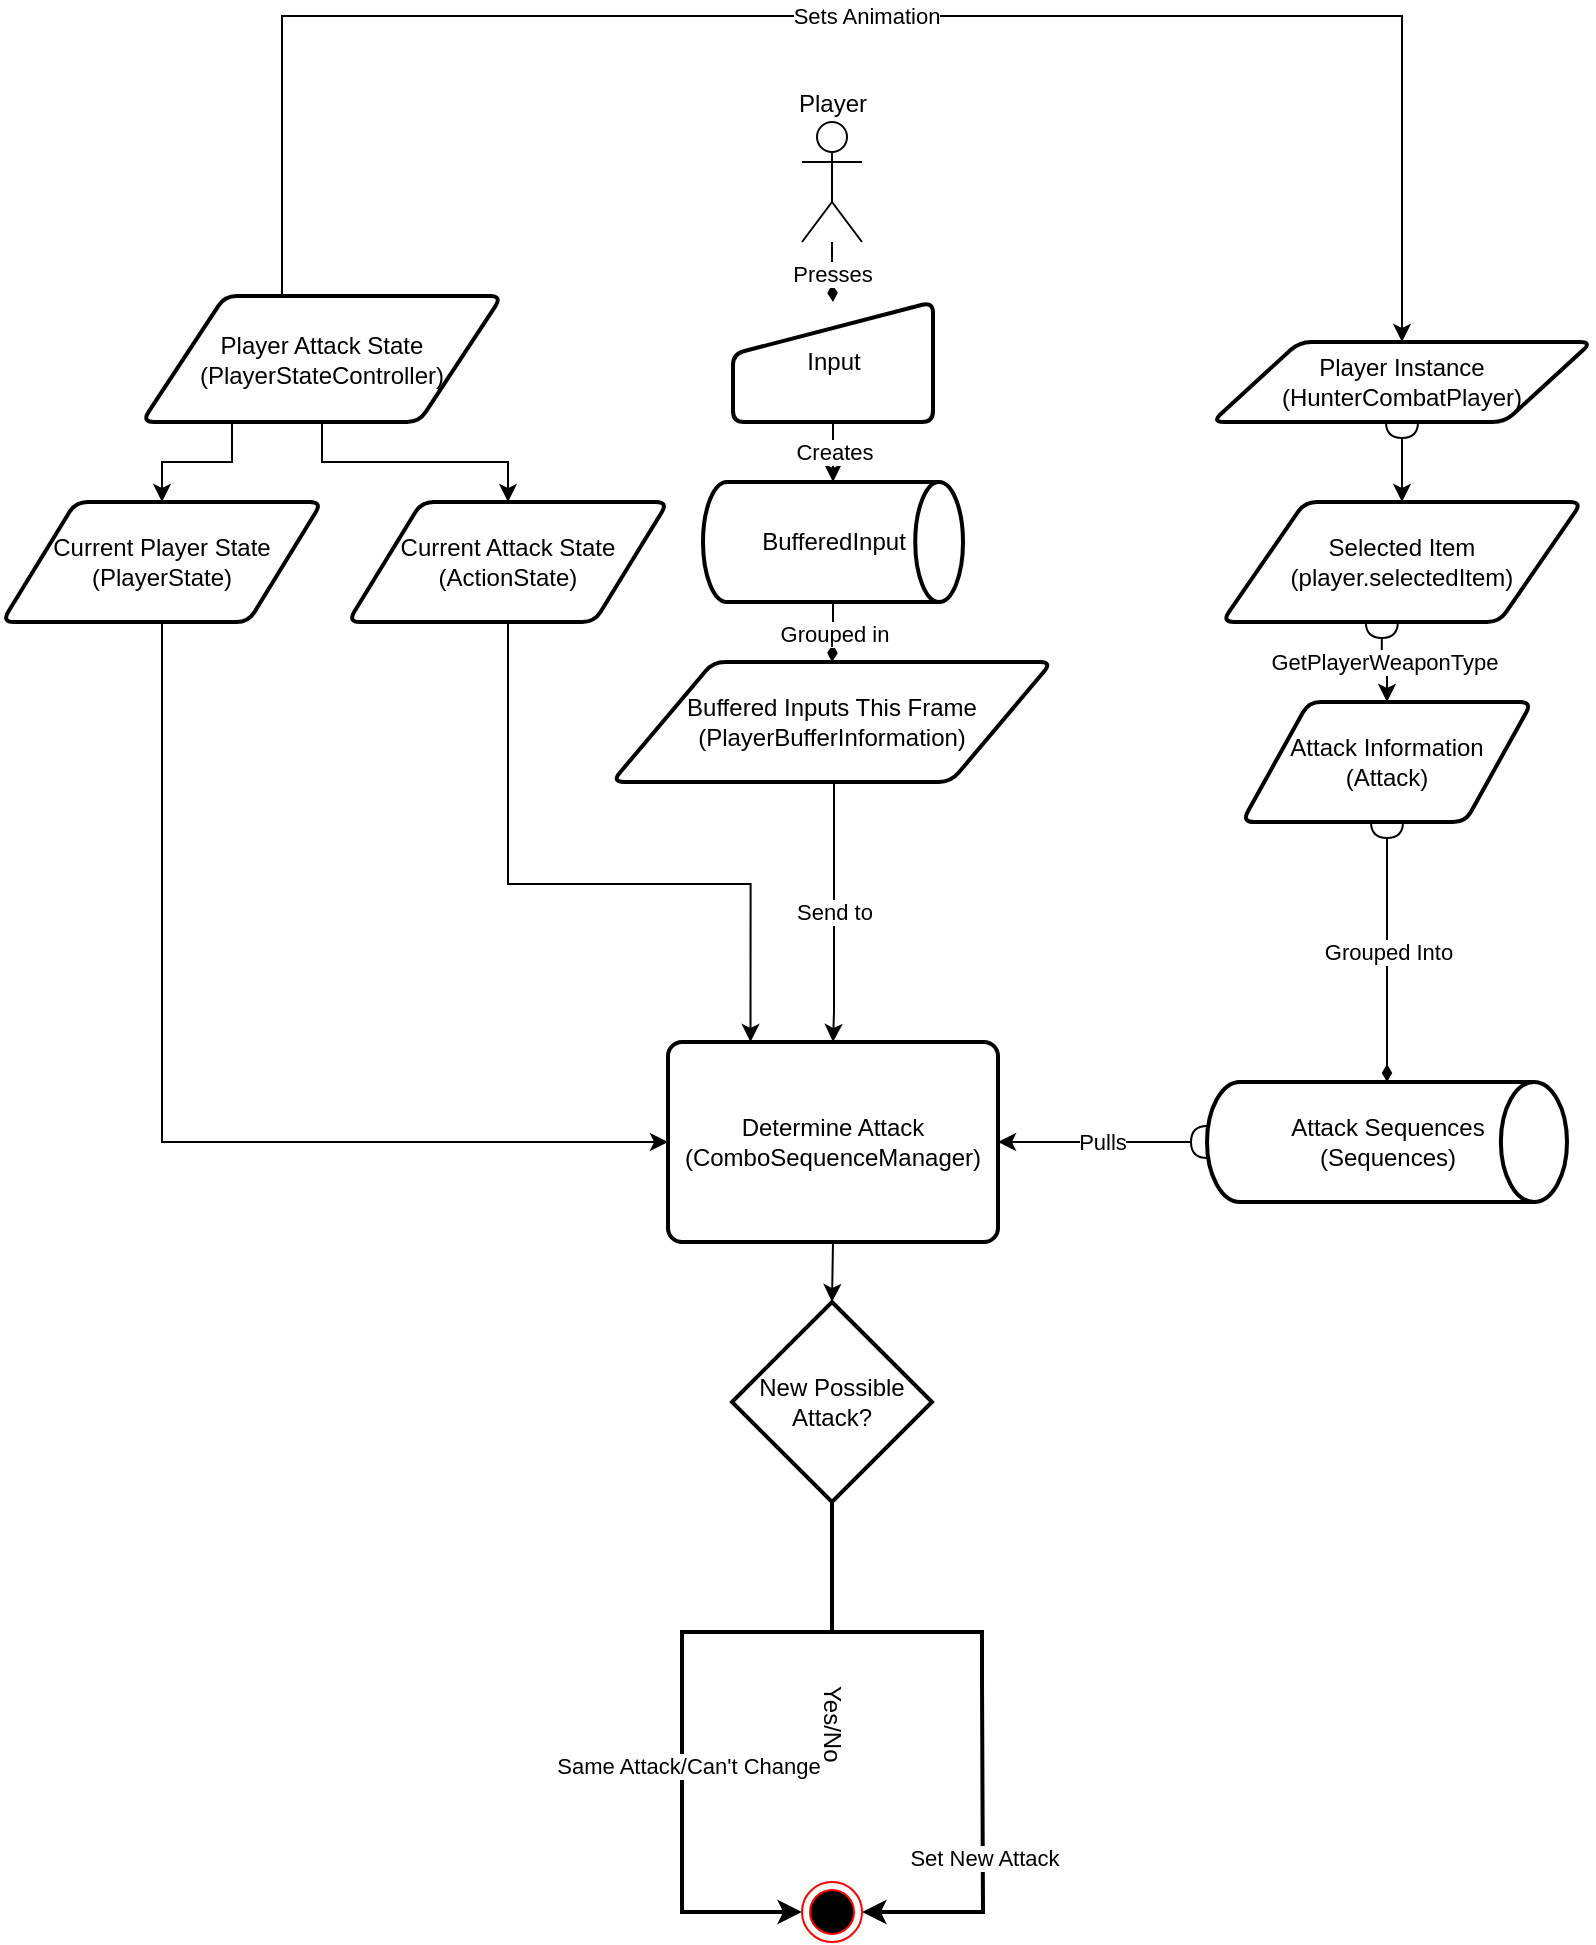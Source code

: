 <mxfile version="14.4.3" type="device"><diagram id="UyXl4t8kCccTHeGMWQIS" name="Page-1"><mxGraphModel dx="1422" dy="766" grid="1" gridSize="10" guides="1" tooltips="1" connect="1" arrows="1" fold="1" page="1" pageScale="1" pageWidth="850" pageHeight="1100" math="0" shadow="0"><root><mxCell id="0"/><mxCell id="1" parent="0"/><mxCell id="UzTUSoBMRouSCwVCAfXn-3" value="Presses" style="edgeStyle=orthogonalEdgeStyle;rounded=0;orthogonalLoop=1;jettySize=auto;html=1;entryX=0.5;entryY=0;entryDx=0;entryDy=0;endArrow=diamondThin;endFill=1;" parent="1" source="UzTUSoBMRouSCwVCAfXn-1" target="UzTUSoBMRouSCwVCAfXn-4" edge="1"><mxGeometry relative="1" as="geometry"><mxPoint x="425" y="323" as="targetPoint"/></mxGeometry></mxCell><mxCell id="UzTUSoBMRouSCwVCAfXn-1" value="Player" style="shape=umlActor;verticalLabelPosition=top;verticalAlign=bottom;html=1;outlineConnect=0;labelPosition=center;align=center;" parent="1" vertex="1"><mxGeometry x="410" y="173" width="30" height="60" as="geometry"/></mxCell><mxCell id="UzTUSoBMRouSCwVCAfXn-12" value="Creates" style="edgeStyle=orthogonalEdgeStyle;rounded=0;orthogonalLoop=1;jettySize=auto;html=1;entryX=0.5;entryY=0;entryDx=0;entryDy=0;" parent="1" source="UzTUSoBMRouSCwVCAfXn-4" target="UzTUSoBMRouSCwVCAfXn-9" edge="1"><mxGeometry relative="1" as="geometry"/></mxCell><mxCell id="UzTUSoBMRouSCwVCAfXn-4" value="Input" style="html=1;strokeWidth=2;shape=manualInput;whiteSpace=wrap;rounded=1;size=26;arcSize=11;" parent="1" vertex="1"><mxGeometry x="375.5" y="263" width="100" height="60" as="geometry"/></mxCell><mxCell id="jiflm_5ppqm-BEZB51xc-7" value="GetPlayerWeaponType" style="edgeStyle=orthogonalEdgeStyle;rounded=0;orthogonalLoop=1;jettySize=auto;html=1;entryX=0.5;entryY=0;entryDx=0;entryDy=0;startArrow=halfCircle;startFill=0;endArrow=classic;endFill=1;exitX=0.444;exitY=1;exitDx=0;exitDy=0;exitPerimeter=0;" parent="1" source="UzTUSoBMRouSCwVCAfXn-5" target="UzTUSoBMRouSCwVCAfXn-18" edge="1"><mxGeometry relative="1" as="geometry"/></mxCell><mxCell id="jiflm_5ppqm-BEZB51xc-8" style="edgeStyle=orthogonalEdgeStyle;rounded=0;orthogonalLoop=1;jettySize=auto;html=1;entryX=0.5;entryY=1;entryDx=0;entryDy=0;startArrow=classic;startFill=1;endArrow=halfCircle;endFill=0;exitX=0.5;exitY=0;exitDx=0;exitDy=0;" parent="1" source="UzTUSoBMRouSCwVCAfXn-5" target="UzTUSoBMRouSCwVCAfXn-20" edge="1"><mxGeometry relative="1" as="geometry"><Array as="points"><mxPoint x="710" y="343"/><mxPoint x="710" y="343"/></Array></mxGeometry></mxCell><mxCell id="UzTUSoBMRouSCwVCAfXn-5" value="Selected Item&lt;br&gt;(player.selectedItem)" style="shape=parallelogram;html=1;strokeWidth=2;perimeter=parallelogramPerimeter;whiteSpace=wrap;rounded=1;arcSize=12;size=0.23;" parent="1" vertex="1"><mxGeometry x="620" y="363" width="180" height="60" as="geometry"/></mxCell><mxCell id="jiflm_5ppqm-BEZB51xc-10" value="Pulls" style="edgeStyle=orthogonalEdgeStyle;rounded=0;orthogonalLoop=1;jettySize=auto;html=1;entryX=1;entryY=0.5;entryDx=0;entryDy=0;startArrow=halfCircle;startFill=0;endArrow=classic;endFill=1;" parent="1" source="UzTUSoBMRouSCwVCAfXn-7" target="UzTUSoBMRouSCwVCAfXn-10" edge="1"><mxGeometry relative="1" as="geometry"/></mxCell><mxCell id="UzTUSoBMRouSCwVCAfXn-7" value="Attack Sequences&lt;br&gt;(Sequences)" style="strokeWidth=2;html=1;shape=mxgraph.flowchart.direct_data;whiteSpace=wrap;" parent="1" vertex="1"><mxGeometry x="612.5" y="653" width="180" height="60" as="geometry"/></mxCell><mxCell id="UzTUSoBMRouSCwVCAfXn-16" value="Grouped in" style="edgeStyle=orthogonalEdgeStyle;rounded=0;orthogonalLoop=1;jettySize=auto;html=1;entryX=0.5;entryY=0;entryDx=0;entryDy=0;endArrow=diamondThin;endFill=1;" parent="1" source="UzTUSoBMRouSCwVCAfXn-9" target="UzTUSoBMRouSCwVCAfXn-15" edge="1"><mxGeometry relative="1" as="geometry"/></mxCell><mxCell id="UzTUSoBMRouSCwVCAfXn-9" value="BufferedInput" style="strokeWidth=2;html=1;shape=mxgraph.flowchart.direct_data;whiteSpace=wrap;fontFamily=Helvetica;fontSize=12;fontColor=#000000;align=center;strokeColor=#000000;fillColor=#ffffff;" parent="1" vertex="1"><mxGeometry x="360.5" y="353" width="130" height="60" as="geometry"/></mxCell><mxCell id="jiflm_5ppqm-BEZB51xc-11" style="edgeStyle=orthogonalEdgeStyle;rounded=0;orthogonalLoop=1;jettySize=auto;html=1;exitX=0.5;exitY=1;exitDx=0;exitDy=0;entryX=0.5;entryY=0;entryDx=0;entryDy=0;entryPerimeter=0;startArrow=none;startFill=0;endArrow=classic;endFill=1;" parent="1" source="UzTUSoBMRouSCwVCAfXn-10" target="N3lS1sZ4nOtNhwNfVB4f-3" edge="1"><mxGeometry relative="1" as="geometry"><mxPoint x="425" y="763" as="targetPoint"/></mxGeometry></mxCell><mxCell id="UzTUSoBMRouSCwVCAfXn-10" value="Determine Attack&lt;br&gt;(ComboSequenceManager)" style="rounded=1;whiteSpace=wrap;html=1;absoluteArcSize=1;arcSize=14;strokeWidth=2;" parent="1" vertex="1"><mxGeometry x="343" y="633" width="165" height="100" as="geometry"/></mxCell><mxCell id="AIsfiOefqGt4_-FBd95e-9" value="Sets Animation" style="edgeStyle=orthogonalEdgeStyle;rounded=0;orthogonalLoop=1;jettySize=auto;html=1;endArrow=classic;endFill=1;strokeWidth=1;entryX=0.5;entryY=0;entryDx=0;entryDy=0;" edge="1" parent="1" source="UzTUSoBMRouSCwVCAfXn-14" target="UzTUSoBMRouSCwVCAfXn-20"><mxGeometry relative="1" as="geometry"><mxPoint x="170" y="70" as="targetPoint"/><Array as="points"><mxPoint x="150" y="120"/><mxPoint x="710" y="120"/></Array></mxGeometry></mxCell><mxCell id="AIsfiOefqGt4_-FBd95e-11" style="edgeStyle=orthogonalEdgeStyle;rounded=0;orthogonalLoop=1;jettySize=auto;html=1;entryX=0.5;entryY=0;entryDx=0;entryDy=0;endArrow=classic;endFill=1;strokeWidth=1;exitX=0.25;exitY=1;exitDx=0;exitDy=0;" edge="1" parent="1" source="UzTUSoBMRouSCwVCAfXn-14" target="AIsfiOefqGt4_-FBd95e-2"><mxGeometry relative="1" as="geometry"/></mxCell><mxCell id="AIsfiOefqGt4_-FBd95e-15" style="edgeStyle=orthogonalEdgeStyle;rounded=0;orthogonalLoop=1;jettySize=auto;html=1;entryX=0.5;entryY=0;entryDx=0;entryDy=0;startArrow=none;startFill=0;endArrow=classic;endFill=1;strokeWidth=1;" edge="1" parent="1" source="UzTUSoBMRouSCwVCAfXn-14" target="jiflm_5ppqm-BEZB51xc-26"><mxGeometry relative="1" as="geometry"/></mxCell><mxCell id="UzTUSoBMRouSCwVCAfXn-14" value="Player Attack State&lt;br&gt;(PlayerStateController)" style="shape=parallelogram;html=1;strokeWidth=2;perimeter=parallelogramPerimeter;whiteSpace=wrap;rounded=1;arcSize=12;size=0.23;" parent="1" vertex="1"><mxGeometry x="80" y="260" width="180" height="63" as="geometry"/></mxCell><mxCell id="UzTUSoBMRouSCwVCAfXn-15" value="Buffered Inputs This Frame&lt;br&gt;(PlayerBufferInformation)" style="shape=parallelogram;html=1;strokeWidth=2;perimeter=parallelogramPerimeter;whiteSpace=wrap;rounded=1;arcSize=12;size=0.23;" parent="1" vertex="1"><mxGeometry x="315" y="443" width="220" height="60" as="geometry"/></mxCell><mxCell id="jiflm_5ppqm-BEZB51xc-6" value="Grouped Into" style="edgeStyle=orthogonalEdgeStyle;rounded=0;orthogonalLoop=1;jettySize=auto;html=1;entryX=0.5;entryY=0;entryDx=0;entryDy=0;entryPerimeter=0;startArrow=halfCircle;startFill=0;endArrow=diamondThin;endFill=1;exitX=0.5;exitY=1;exitDx=0;exitDy=0;" parent="1" source="UzTUSoBMRouSCwVCAfXn-18" target="UzTUSoBMRouSCwVCAfXn-7" edge="1"><mxGeometry relative="1" as="geometry"/></mxCell><mxCell id="UzTUSoBMRouSCwVCAfXn-18" value="Attack Information&lt;br&gt;(Attack)" style="shape=parallelogram;html=1;strokeWidth=2;perimeter=parallelogramPerimeter;whiteSpace=wrap;rounded=1;arcSize=12;size=0.23;" parent="1" vertex="1"><mxGeometry x="630" y="463" width="145" height="60" as="geometry"/></mxCell><mxCell id="UzTUSoBMRouSCwVCAfXn-20" value="Player Instance&lt;br&gt;(HunterCombatPlayer)" style="shape=parallelogram;html=1;strokeWidth=2;perimeter=parallelogramPerimeter;whiteSpace=wrap;rounded=1;arcSize=12;size=0.23;" parent="1" vertex="1"><mxGeometry x="615" y="283" width="190" height="40" as="geometry"/></mxCell><mxCell id="AIsfiOefqGt4_-FBd95e-6" style="edgeStyle=orthogonalEdgeStyle;rounded=0;orthogonalLoop=1;jettySize=auto;html=1;entryX=0;entryY=0.5;entryDx=0;entryDy=0;entryPerimeter=0;strokeWidth=2;endArrow=none;endFill=0;" edge="1" parent="1" source="N3lS1sZ4nOtNhwNfVB4f-3" target="N3lS1sZ4nOtNhwNfVB4f-4"><mxGeometry relative="1" as="geometry"/></mxCell><mxCell id="N3lS1sZ4nOtNhwNfVB4f-3" value="New Possible Attack?" style="strokeWidth=2;html=1;shape=mxgraph.flowchart.decision;whiteSpace=wrap;" parent="1" vertex="1"><mxGeometry x="375" y="763" width="100" height="100" as="geometry"/></mxCell><mxCell id="N3lS1sZ4nOtNhwNfVB4f-7" style="edgeStyle=orthogonalEdgeStyle;rounded=0;orthogonalLoop=1;jettySize=auto;html=1;endArrow=classic;endFill=1;strokeWidth=2;exitX=1;exitY=1;exitDx=0;exitDy=0;exitPerimeter=0;entryX=0;entryY=0.5;entryDx=0;entryDy=0;" parent="1" source="N3lS1sZ4nOtNhwNfVB4f-4" target="jiflm_5ppqm-BEZB51xc-20" edge="1"><mxGeometry relative="1" as="geometry"><mxPoint x="402.5" y="953" as="targetPoint"/><Array as="points"><mxPoint x="350.5" y="1068"/></Array><mxPoint x="462.5" y="853" as="sourcePoint"/></mxGeometry></mxCell><mxCell id="EFBXGxDNkhkpZVRvokWI-5" value="Same Attack/Can't Change" style="edgeLabel;html=1;align=center;verticalAlign=middle;resizable=0;points=[];" parent="N3lS1sZ4nOtNhwNfVB4f-7" vertex="1" connectable="0"><mxGeometry x="-0.835" y="3" relative="1" as="geometry"><mxPoint y="27" as="offset"/></mxGeometry></mxCell><mxCell id="jiflm_5ppqm-BEZB51xc-24" value="Set New Attack" style="edgeStyle=orthogonalEdgeStyle;rounded=0;orthogonalLoop=1;jettySize=auto;html=1;exitX=1;exitY=0;exitDx=0;exitDy=0;exitPerimeter=0;startArrow=none;startFill=0;endArrow=classic;endFill=1;strokeWidth=2;entryX=1;entryY=0.5;entryDx=0;entryDy=0;" parent="1" source="N3lS1sZ4nOtNhwNfVB4f-4" target="jiflm_5ppqm-BEZB51xc-20" edge="1"><mxGeometry relative="1" as="geometry"><mxPoint x="480.5" y="1143" as="targetPoint"/><Array as="points"><mxPoint x="500.5" y="953"/><mxPoint x="500.5" y="1198"/></Array></mxGeometry></mxCell><mxCell id="N3lS1sZ4nOtNhwNfVB4f-4" value="Yes/No" style="strokeWidth=2;html=1;shape=mxgraph.flowchart.annotation_2;align=left;labelPosition=right;pointerEvents=1;rotation=90;" parent="1" vertex="1"><mxGeometry x="400" y="853" width="50" height="150" as="geometry"/></mxCell><mxCell id="jiflm_5ppqm-BEZB51xc-4" value="Send to" style="edgeStyle=orthogonalEdgeStyle;rounded=0;orthogonalLoop=1;jettySize=auto;html=1;entryX=0.5;entryY=0;entryDx=0;entryDy=0;exitX=0.5;exitY=1;exitDx=0;exitDy=0;" parent="1" source="UzTUSoBMRouSCwVCAfXn-15" target="UzTUSoBMRouSCwVCAfXn-10" edge="1"><mxGeometry relative="1" as="geometry"><Array as="points"><mxPoint x="426" y="503"/><mxPoint x="426" y="618"/></Array><mxPoint x="426" y="603" as="sourcePoint"/></mxGeometry></mxCell><mxCell id="jiflm_5ppqm-BEZB51xc-20" value="" style="ellipse;html=1;shape=endState;fillColor=#000000;strokeColor=#ff0000;" parent="1" vertex="1"><mxGeometry x="410" y="1053" width="30" height="30" as="geometry"/></mxCell><mxCell id="AIsfiOefqGt4_-FBd95e-17" style="edgeStyle=orthogonalEdgeStyle;rounded=0;orthogonalLoop=1;jettySize=auto;html=1;entryX=0.25;entryY=0;entryDx=0;entryDy=0;startArrow=none;startFill=0;endArrow=classic;endFill=1;strokeWidth=1;" edge="1" parent="1" source="jiflm_5ppqm-BEZB51xc-26" target="UzTUSoBMRouSCwVCAfXn-10"><mxGeometry relative="1" as="geometry"><Array as="points"><mxPoint x="263" y="554"/><mxPoint x="384" y="554"/></Array></mxGeometry></mxCell><mxCell id="jiflm_5ppqm-BEZB51xc-26" value="Current Attack State&lt;br&gt;(ActionState)" style="shape=parallelogram;html=1;strokeWidth=2;perimeter=parallelogramPerimeter;whiteSpace=wrap;rounded=1;arcSize=12;size=0.23;" parent="1" vertex="1"><mxGeometry x="183" y="363" width="160" height="60" as="geometry"/></mxCell><mxCell id="AIsfiOefqGt4_-FBd95e-16" style="edgeStyle=orthogonalEdgeStyle;rounded=0;orthogonalLoop=1;jettySize=auto;html=1;startArrow=none;startFill=0;endArrow=classic;endFill=1;strokeWidth=1;entryX=0;entryY=0.5;entryDx=0;entryDy=0;" edge="1" parent="1" source="AIsfiOefqGt4_-FBd95e-2" target="UzTUSoBMRouSCwVCAfXn-10"><mxGeometry relative="1" as="geometry"><mxPoint x="90" y="580" as="targetPoint"/><Array as="points"><mxPoint x="90" y="683"/></Array></mxGeometry></mxCell><mxCell id="AIsfiOefqGt4_-FBd95e-2" value="Current Player State&lt;br&gt;(PlayerState)" style="shape=parallelogram;html=1;strokeWidth=2;perimeter=parallelogramPerimeter;whiteSpace=wrap;rounded=1;arcSize=12;size=0.23;" vertex="1" parent="1"><mxGeometry x="10" y="363" width="160" height="60" as="geometry"/></mxCell></root></mxGraphModel></diagram></mxfile>
